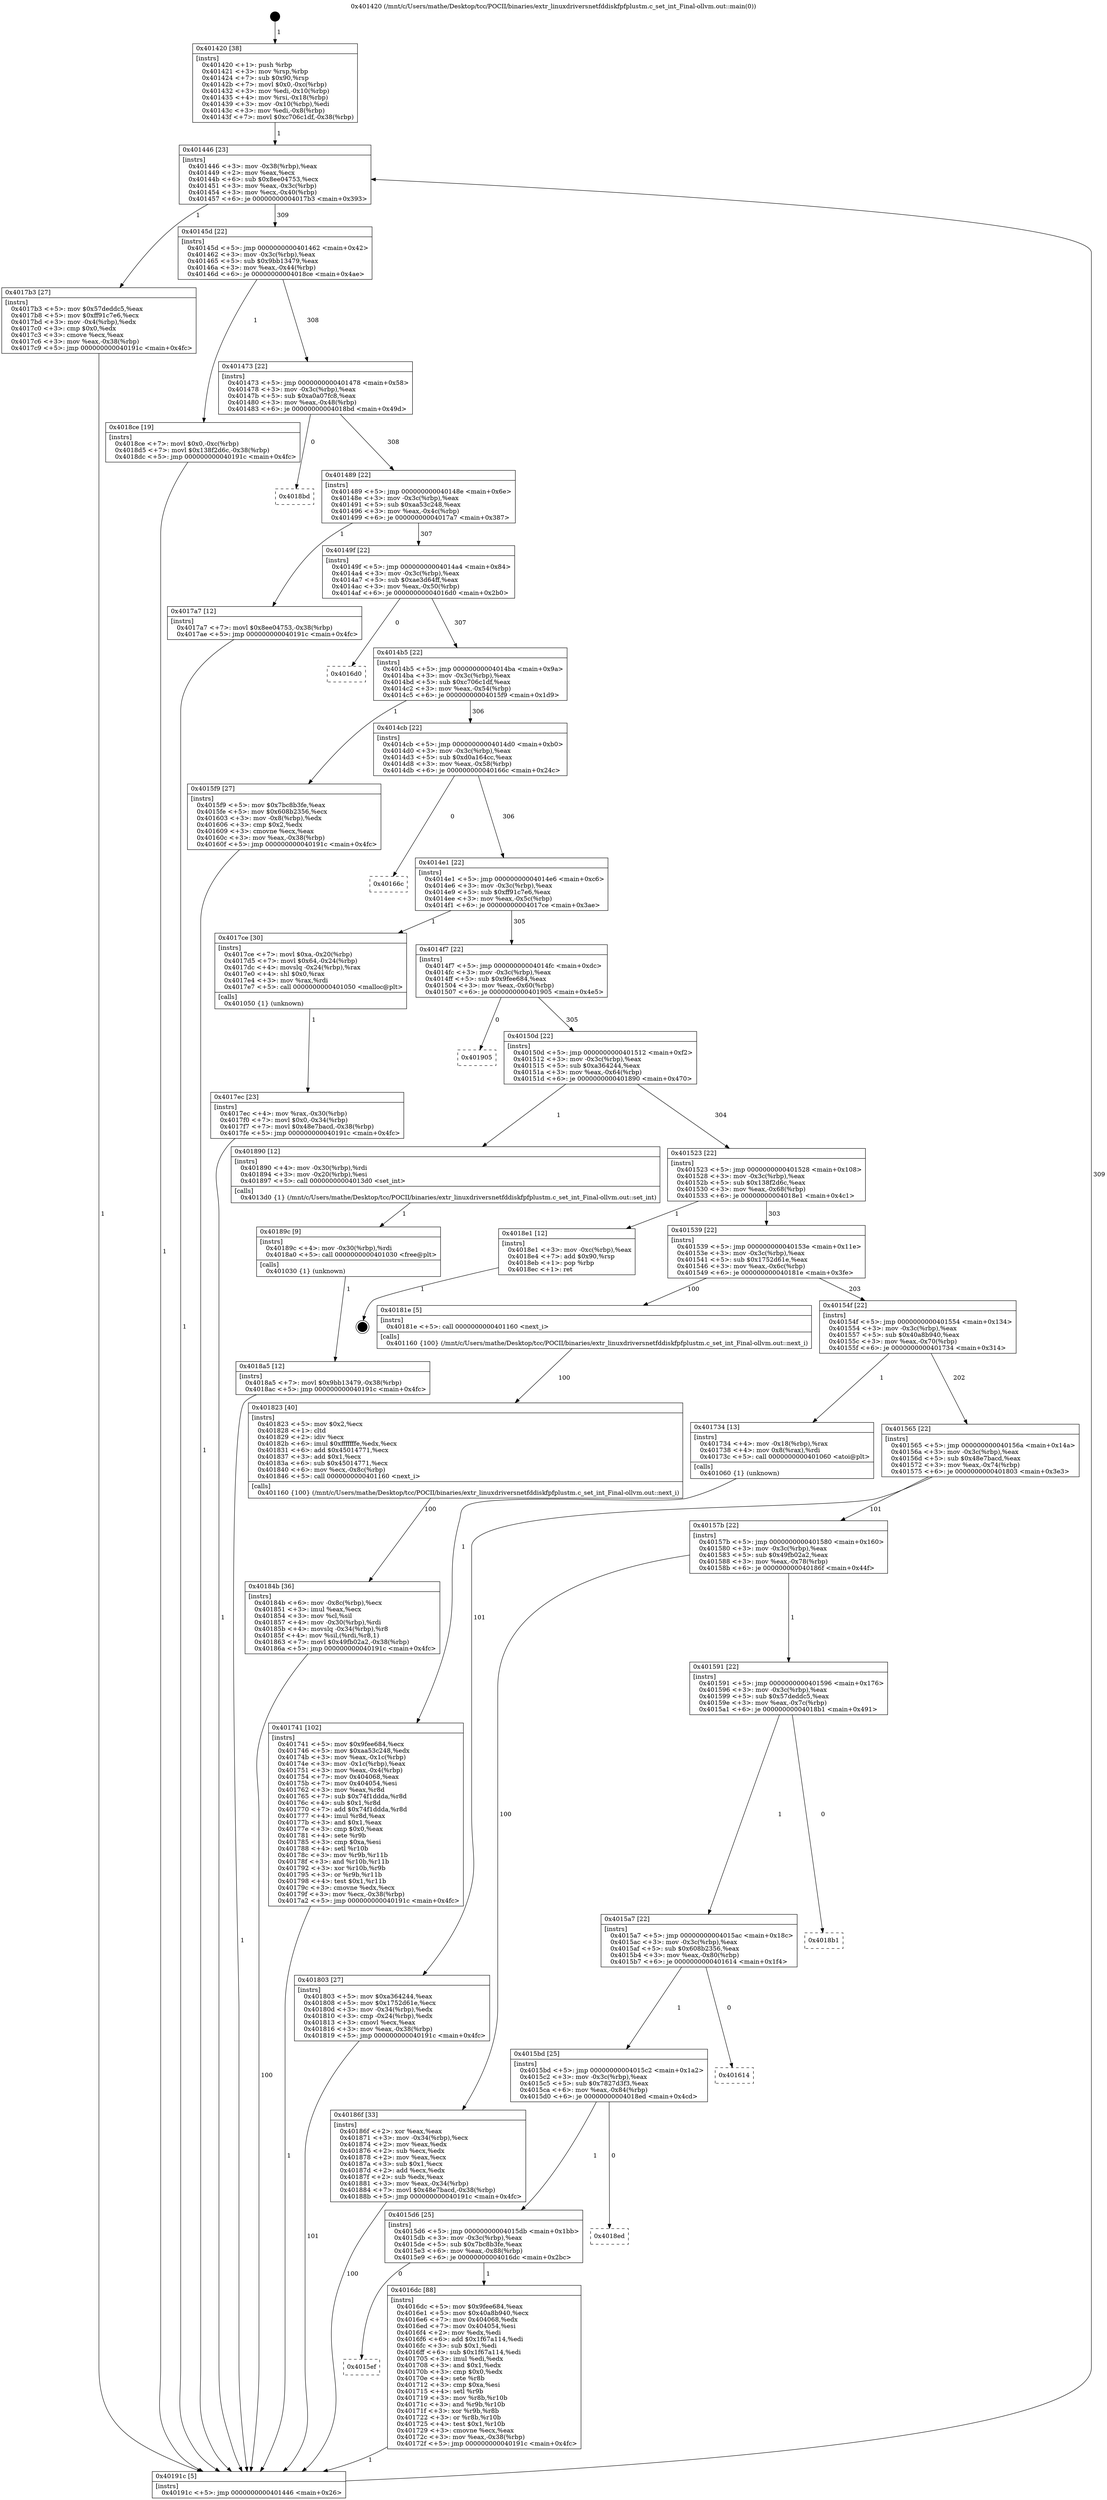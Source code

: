 digraph "0x401420" {
  label = "0x401420 (/mnt/c/Users/mathe/Desktop/tcc/POCII/binaries/extr_linuxdriversnetfddiskfpfplustm.c_set_int_Final-ollvm.out::main(0))"
  labelloc = "t"
  node[shape=record]

  Entry [label="",width=0.3,height=0.3,shape=circle,fillcolor=black,style=filled]
  "0x401446" [label="{
     0x401446 [23]\l
     | [instrs]\l
     &nbsp;&nbsp;0x401446 \<+3\>: mov -0x38(%rbp),%eax\l
     &nbsp;&nbsp;0x401449 \<+2\>: mov %eax,%ecx\l
     &nbsp;&nbsp;0x40144b \<+6\>: sub $0x8ee04753,%ecx\l
     &nbsp;&nbsp;0x401451 \<+3\>: mov %eax,-0x3c(%rbp)\l
     &nbsp;&nbsp;0x401454 \<+3\>: mov %ecx,-0x40(%rbp)\l
     &nbsp;&nbsp;0x401457 \<+6\>: je 00000000004017b3 \<main+0x393\>\l
  }"]
  "0x4017b3" [label="{
     0x4017b3 [27]\l
     | [instrs]\l
     &nbsp;&nbsp;0x4017b3 \<+5\>: mov $0x57deddc5,%eax\l
     &nbsp;&nbsp;0x4017b8 \<+5\>: mov $0xff91c7e6,%ecx\l
     &nbsp;&nbsp;0x4017bd \<+3\>: mov -0x4(%rbp),%edx\l
     &nbsp;&nbsp;0x4017c0 \<+3\>: cmp $0x0,%edx\l
     &nbsp;&nbsp;0x4017c3 \<+3\>: cmove %ecx,%eax\l
     &nbsp;&nbsp;0x4017c6 \<+3\>: mov %eax,-0x38(%rbp)\l
     &nbsp;&nbsp;0x4017c9 \<+5\>: jmp 000000000040191c \<main+0x4fc\>\l
  }"]
  "0x40145d" [label="{
     0x40145d [22]\l
     | [instrs]\l
     &nbsp;&nbsp;0x40145d \<+5\>: jmp 0000000000401462 \<main+0x42\>\l
     &nbsp;&nbsp;0x401462 \<+3\>: mov -0x3c(%rbp),%eax\l
     &nbsp;&nbsp;0x401465 \<+5\>: sub $0x9bb13479,%eax\l
     &nbsp;&nbsp;0x40146a \<+3\>: mov %eax,-0x44(%rbp)\l
     &nbsp;&nbsp;0x40146d \<+6\>: je 00000000004018ce \<main+0x4ae\>\l
  }"]
  Exit [label="",width=0.3,height=0.3,shape=circle,fillcolor=black,style=filled,peripheries=2]
  "0x4018ce" [label="{
     0x4018ce [19]\l
     | [instrs]\l
     &nbsp;&nbsp;0x4018ce \<+7\>: movl $0x0,-0xc(%rbp)\l
     &nbsp;&nbsp;0x4018d5 \<+7\>: movl $0x138f2d6c,-0x38(%rbp)\l
     &nbsp;&nbsp;0x4018dc \<+5\>: jmp 000000000040191c \<main+0x4fc\>\l
  }"]
  "0x401473" [label="{
     0x401473 [22]\l
     | [instrs]\l
     &nbsp;&nbsp;0x401473 \<+5\>: jmp 0000000000401478 \<main+0x58\>\l
     &nbsp;&nbsp;0x401478 \<+3\>: mov -0x3c(%rbp),%eax\l
     &nbsp;&nbsp;0x40147b \<+5\>: sub $0xa0a07fc8,%eax\l
     &nbsp;&nbsp;0x401480 \<+3\>: mov %eax,-0x48(%rbp)\l
     &nbsp;&nbsp;0x401483 \<+6\>: je 00000000004018bd \<main+0x49d\>\l
  }"]
  "0x4018a5" [label="{
     0x4018a5 [12]\l
     | [instrs]\l
     &nbsp;&nbsp;0x4018a5 \<+7\>: movl $0x9bb13479,-0x38(%rbp)\l
     &nbsp;&nbsp;0x4018ac \<+5\>: jmp 000000000040191c \<main+0x4fc\>\l
  }"]
  "0x4018bd" [label="{
     0x4018bd\l
  }", style=dashed]
  "0x401489" [label="{
     0x401489 [22]\l
     | [instrs]\l
     &nbsp;&nbsp;0x401489 \<+5\>: jmp 000000000040148e \<main+0x6e\>\l
     &nbsp;&nbsp;0x40148e \<+3\>: mov -0x3c(%rbp),%eax\l
     &nbsp;&nbsp;0x401491 \<+5\>: sub $0xaa53c248,%eax\l
     &nbsp;&nbsp;0x401496 \<+3\>: mov %eax,-0x4c(%rbp)\l
     &nbsp;&nbsp;0x401499 \<+6\>: je 00000000004017a7 \<main+0x387\>\l
  }"]
  "0x40189c" [label="{
     0x40189c [9]\l
     | [instrs]\l
     &nbsp;&nbsp;0x40189c \<+4\>: mov -0x30(%rbp),%rdi\l
     &nbsp;&nbsp;0x4018a0 \<+5\>: call 0000000000401030 \<free@plt\>\l
     | [calls]\l
     &nbsp;&nbsp;0x401030 \{1\} (unknown)\l
  }"]
  "0x4017a7" [label="{
     0x4017a7 [12]\l
     | [instrs]\l
     &nbsp;&nbsp;0x4017a7 \<+7\>: movl $0x8ee04753,-0x38(%rbp)\l
     &nbsp;&nbsp;0x4017ae \<+5\>: jmp 000000000040191c \<main+0x4fc\>\l
  }"]
  "0x40149f" [label="{
     0x40149f [22]\l
     | [instrs]\l
     &nbsp;&nbsp;0x40149f \<+5\>: jmp 00000000004014a4 \<main+0x84\>\l
     &nbsp;&nbsp;0x4014a4 \<+3\>: mov -0x3c(%rbp),%eax\l
     &nbsp;&nbsp;0x4014a7 \<+5\>: sub $0xae3d64ff,%eax\l
     &nbsp;&nbsp;0x4014ac \<+3\>: mov %eax,-0x50(%rbp)\l
     &nbsp;&nbsp;0x4014af \<+6\>: je 00000000004016d0 \<main+0x2b0\>\l
  }"]
  "0x40184b" [label="{
     0x40184b [36]\l
     | [instrs]\l
     &nbsp;&nbsp;0x40184b \<+6\>: mov -0x8c(%rbp),%ecx\l
     &nbsp;&nbsp;0x401851 \<+3\>: imul %eax,%ecx\l
     &nbsp;&nbsp;0x401854 \<+3\>: mov %cl,%sil\l
     &nbsp;&nbsp;0x401857 \<+4\>: mov -0x30(%rbp),%rdi\l
     &nbsp;&nbsp;0x40185b \<+4\>: movslq -0x34(%rbp),%r8\l
     &nbsp;&nbsp;0x40185f \<+4\>: mov %sil,(%rdi,%r8,1)\l
     &nbsp;&nbsp;0x401863 \<+7\>: movl $0x49fb02a2,-0x38(%rbp)\l
     &nbsp;&nbsp;0x40186a \<+5\>: jmp 000000000040191c \<main+0x4fc\>\l
  }"]
  "0x4016d0" [label="{
     0x4016d0\l
  }", style=dashed]
  "0x4014b5" [label="{
     0x4014b5 [22]\l
     | [instrs]\l
     &nbsp;&nbsp;0x4014b5 \<+5\>: jmp 00000000004014ba \<main+0x9a\>\l
     &nbsp;&nbsp;0x4014ba \<+3\>: mov -0x3c(%rbp),%eax\l
     &nbsp;&nbsp;0x4014bd \<+5\>: sub $0xc706c1df,%eax\l
     &nbsp;&nbsp;0x4014c2 \<+3\>: mov %eax,-0x54(%rbp)\l
     &nbsp;&nbsp;0x4014c5 \<+6\>: je 00000000004015f9 \<main+0x1d9\>\l
  }"]
  "0x401823" [label="{
     0x401823 [40]\l
     | [instrs]\l
     &nbsp;&nbsp;0x401823 \<+5\>: mov $0x2,%ecx\l
     &nbsp;&nbsp;0x401828 \<+1\>: cltd\l
     &nbsp;&nbsp;0x401829 \<+2\>: idiv %ecx\l
     &nbsp;&nbsp;0x40182b \<+6\>: imul $0xfffffffe,%edx,%ecx\l
     &nbsp;&nbsp;0x401831 \<+6\>: add $0x45014771,%ecx\l
     &nbsp;&nbsp;0x401837 \<+3\>: add $0x1,%ecx\l
     &nbsp;&nbsp;0x40183a \<+6\>: sub $0x45014771,%ecx\l
     &nbsp;&nbsp;0x401840 \<+6\>: mov %ecx,-0x8c(%rbp)\l
     &nbsp;&nbsp;0x401846 \<+5\>: call 0000000000401160 \<next_i\>\l
     | [calls]\l
     &nbsp;&nbsp;0x401160 \{100\} (/mnt/c/Users/mathe/Desktop/tcc/POCII/binaries/extr_linuxdriversnetfddiskfpfplustm.c_set_int_Final-ollvm.out::next_i)\l
  }"]
  "0x4015f9" [label="{
     0x4015f9 [27]\l
     | [instrs]\l
     &nbsp;&nbsp;0x4015f9 \<+5\>: mov $0x7bc8b3fe,%eax\l
     &nbsp;&nbsp;0x4015fe \<+5\>: mov $0x608b2356,%ecx\l
     &nbsp;&nbsp;0x401603 \<+3\>: mov -0x8(%rbp),%edx\l
     &nbsp;&nbsp;0x401606 \<+3\>: cmp $0x2,%edx\l
     &nbsp;&nbsp;0x401609 \<+3\>: cmovne %ecx,%eax\l
     &nbsp;&nbsp;0x40160c \<+3\>: mov %eax,-0x38(%rbp)\l
     &nbsp;&nbsp;0x40160f \<+5\>: jmp 000000000040191c \<main+0x4fc\>\l
  }"]
  "0x4014cb" [label="{
     0x4014cb [22]\l
     | [instrs]\l
     &nbsp;&nbsp;0x4014cb \<+5\>: jmp 00000000004014d0 \<main+0xb0\>\l
     &nbsp;&nbsp;0x4014d0 \<+3\>: mov -0x3c(%rbp),%eax\l
     &nbsp;&nbsp;0x4014d3 \<+5\>: sub $0xd0a164cc,%eax\l
     &nbsp;&nbsp;0x4014d8 \<+3\>: mov %eax,-0x58(%rbp)\l
     &nbsp;&nbsp;0x4014db \<+6\>: je 000000000040166c \<main+0x24c\>\l
  }"]
  "0x40191c" [label="{
     0x40191c [5]\l
     | [instrs]\l
     &nbsp;&nbsp;0x40191c \<+5\>: jmp 0000000000401446 \<main+0x26\>\l
  }"]
  "0x401420" [label="{
     0x401420 [38]\l
     | [instrs]\l
     &nbsp;&nbsp;0x401420 \<+1\>: push %rbp\l
     &nbsp;&nbsp;0x401421 \<+3\>: mov %rsp,%rbp\l
     &nbsp;&nbsp;0x401424 \<+7\>: sub $0x90,%rsp\l
     &nbsp;&nbsp;0x40142b \<+7\>: movl $0x0,-0xc(%rbp)\l
     &nbsp;&nbsp;0x401432 \<+3\>: mov %edi,-0x10(%rbp)\l
     &nbsp;&nbsp;0x401435 \<+4\>: mov %rsi,-0x18(%rbp)\l
     &nbsp;&nbsp;0x401439 \<+3\>: mov -0x10(%rbp),%edi\l
     &nbsp;&nbsp;0x40143c \<+3\>: mov %edi,-0x8(%rbp)\l
     &nbsp;&nbsp;0x40143f \<+7\>: movl $0xc706c1df,-0x38(%rbp)\l
  }"]
  "0x4017ec" [label="{
     0x4017ec [23]\l
     | [instrs]\l
     &nbsp;&nbsp;0x4017ec \<+4\>: mov %rax,-0x30(%rbp)\l
     &nbsp;&nbsp;0x4017f0 \<+7\>: movl $0x0,-0x34(%rbp)\l
     &nbsp;&nbsp;0x4017f7 \<+7\>: movl $0x48e7bacd,-0x38(%rbp)\l
     &nbsp;&nbsp;0x4017fe \<+5\>: jmp 000000000040191c \<main+0x4fc\>\l
  }"]
  "0x40166c" [label="{
     0x40166c\l
  }", style=dashed]
  "0x4014e1" [label="{
     0x4014e1 [22]\l
     | [instrs]\l
     &nbsp;&nbsp;0x4014e1 \<+5\>: jmp 00000000004014e6 \<main+0xc6\>\l
     &nbsp;&nbsp;0x4014e6 \<+3\>: mov -0x3c(%rbp),%eax\l
     &nbsp;&nbsp;0x4014e9 \<+5\>: sub $0xff91c7e6,%eax\l
     &nbsp;&nbsp;0x4014ee \<+3\>: mov %eax,-0x5c(%rbp)\l
     &nbsp;&nbsp;0x4014f1 \<+6\>: je 00000000004017ce \<main+0x3ae\>\l
  }"]
  "0x401741" [label="{
     0x401741 [102]\l
     | [instrs]\l
     &nbsp;&nbsp;0x401741 \<+5\>: mov $0x9fee684,%ecx\l
     &nbsp;&nbsp;0x401746 \<+5\>: mov $0xaa53c248,%edx\l
     &nbsp;&nbsp;0x40174b \<+3\>: mov %eax,-0x1c(%rbp)\l
     &nbsp;&nbsp;0x40174e \<+3\>: mov -0x1c(%rbp),%eax\l
     &nbsp;&nbsp;0x401751 \<+3\>: mov %eax,-0x4(%rbp)\l
     &nbsp;&nbsp;0x401754 \<+7\>: mov 0x404068,%eax\l
     &nbsp;&nbsp;0x40175b \<+7\>: mov 0x404054,%esi\l
     &nbsp;&nbsp;0x401762 \<+3\>: mov %eax,%r8d\l
     &nbsp;&nbsp;0x401765 \<+7\>: sub $0x74f1ddda,%r8d\l
     &nbsp;&nbsp;0x40176c \<+4\>: sub $0x1,%r8d\l
     &nbsp;&nbsp;0x401770 \<+7\>: add $0x74f1ddda,%r8d\l
     &nbsp;&nbsp;0x401777 \<+4\>: imul %r8d,%eax\l
     &nbsp;&nbsp;0x40177b \<+3\>: and $0x1,%eax\l
     &nbsp;&nbsp;0x40177e \<+3\>: cmp $0x0,%eax\l
     &nbsp;&nbsp;0x401781 \<+4\>: sete %r9b\l
     &nbsp;&nbsp;0x401785 \<+3\>: cmp $0xa,%esi\l
     &nbsp;&nbsp;0x401788 \<+4\>: setl %r10b\l
     &nbsp;&nbsp;0x40178c \<+3\>: mov %r9b,%r11b\l
     &nbsp;&nbsp;0x40178f \<+3\>: and %r10b,%r11b\l
     &nbsp;&nbsp;0x401792 \<+3\>: xor %r10b,%r9b\l
     &nbsp;&nbsp;0x401795 \<+3\>: or %r9b,%r11b\l
     &nbsp;&nbsp;0x401798 \<+4\>: test $0x1,%r11b\l
     &nbsp;&nbsp;0x40179c \<+3\>: cmovne %edx,%ecx\l
     &nbsp;&nbsp;0x40179f \<+3\>: mov %ecx,-0x38(%rbp)\l
     &nbsp;&nbsp;0x4017a2 \<+5\>: jmp 000000000040191c \<main+0x4fc\>\l
  }"]
  "0x4017ce" [label="{
     0x4017ce [30]\l
     | [instrs]\l
     &nbsp;&nbsp;0x4017ce \<+7\>: movl $0xa,-0x20(%rbp)\l
     &nbsp;&nbsp;0x4017d5 \<+7\>: movl $0x64,-0x24(%rbp)\l
     &nbsp;&nbsp;0x4017dc \<+4\>: movslq -0x24(%rbp),%rax\l
     &nbsp;&nbsp;0x4017e0 \<+4\>: shl $0x0,%rax\l
     &nbsp;&nbsp;0x4017e4 \<+3\>: mov %rax,%rdi\l
     &nbsp;&nbsp;0x4017e7 \<+5\>: call 0000000000401050 \<malloc@plt\>\l
     | [calls]\l
     &nbsp;&nbsp;0x401050 \{1\} (unknown)\l
  }"]
  "0x4014f7" [label="{
     0x4014f7 [22]\l
     | [instrs]\l
     &nbsp;&nbsp;0x4014f7 \<+5\>: jmp 00000000004014fc \<main+0xdc\>\l
     &nbsp;&nbsp;0x4014fc \<+3\>: mov -0x3c(%rbp),%eax\l
     &nbsp;&nbsp;0x4014ff \<+5\>: sub $0x9fee684,%eax\l
     &nbsp;&nbsp;0x401504 \<+3\>: mov %eax,-0x60(%rbp)\l
     &nbsp;&nbsp;0x401507 \<+6\>: je 0000000000401905 \<main+0x4e5\>\l
  }"]
  "0x4015ef" [label="{
     0x4015ef\l
  }", style=dashed]
  "0x401905" [label="{
     0x401905\l
  }", style=dashed]
  "0x40150d" [label="{
     0x40150d [22]\l
     | [instrs]\l
     &nbsp;&nbsp;0x40150d \<+5\>: jmp 0000000000401512 \<main+0xf2\>\l
     &nbsp;&nbsp;0x401512 \<+3\>: mov -0x3c(%rbp),%eax\l
     &nbsp;&nbsp;0x401515 \<+5\>: sub $0xa364244,%eax\l
     &nbsp;&nbsp;0x40151a \<+3\>: mov %eax,-0x64(%rbp)\l
     &nbsp;&nbsp;0x40151d \<+6\>: je 0000000000401890 \<main+0x470\>\l
  }"]
  "0x4016dc" [label="{
     0x4016dc [88]\l
     | [instrs]\l
     &nbsp;&nbsp;0x4016dc \<+5\>: mov $0x9fee684,%eax\l
     &nbsp;&nbsp;0x4016e1 \<+5\>: mov $0x40a8b940,%ecx\l
     &nbsp;&nbsp;0x4016e6 \<+7\>: mov 0x404068,%edx\l
     &nbsp;&nbsp;0x4016ed \<+7\>: mov 0x404054,%esi\l
     &nbsp;&nbsp;0x4016f4 \<+2\>: mov %edx,%edi\l
     &nbsp;&nbsp;0x4016f6 \<+6\>: add $0x1f67a114,%edi\l
     &nbsp;&nbsp;0x4016fc \<+3\>: sub $0x1,%edi\l
     &nbsp;&nbsp;0x4016ff \<+6\>: sub $0x1f67a114,%edi\l
     &nbsp;&nbsp;0x401705 \<+3\>: imul %edi,%edx\l
     &nbsp;&nbsp;0x401708 \<+3\>: and $0x1,%edx\l
     &nbsp;&nbsp;0x40170b \<+3\>: cmp $0x0,%edx\l
     &nbsp;&nbsp;0x40170e \<+4\>: sete %r8b\l
     &nbsp;&nbsp;0x401712 \<+3\>: cmp $0xa,%esi\l
     &nbsp;&nbsp;0x401715 \<+4\>: setl %r9b\l
     &nbsp;&nbsp;0x401719 \<+3\>: mov %r8b,%r10b\l
     &nbsp;&nbsp;0x40171c \<+3\>: and %r9b,%r10b\l
     &nbsp;&nbsp;0x40171f \<+3\>: xor %r9b,%r8b\l
     &nbsp;&nbsp;0x401722 \<+3\>: or %r8b,%r10b\l
     &nbsp;&nbsp;0x401725 \<+4\>: test $0x1,%r10b\l
     &nbsp;&nbsp;0x401729 \<+3\>: cmovne %ecx,%eax\l
     &nbsp;&nbsp;0x40172c \<+3\>: mov %eax,-0x38(%rbp)\l
     &nbsp;&nbsp;0x40172f \<+5\>: jmp 000000000040191c \<main+0x4fc\>\l
  }"]
  "0x401890" [label="{
     0x401890 [12]\l
     | [instrs]\l
     &nbsp;&nbsp;0x401890 \<+4\>: mov -0x30(%rbp),%rdi\l
     &nbsp;&nbsp;0x401894 \<+3\>: mov -0x20(%rbp),%esi\l
     &nbsp;&nbsp;0x401897 \<+5\>: call 00000000004013d0 \<set_int\>\l
     | [calls]\l
     &nbsp;&nbsp;0x4013d0 \{1\} (/mnt/c/Users/mathe/Desktop/tcc/POCII/binaries/extr_linuxdriversnetfddiskfpfplustm.c_set_int_Final-ollvm.out::set_int)\l
  }"]
  "0x401523" [label="{
     0x401523 [22]\l
     | [instrs]\l
     &nbsp;&nbsp;0x401523 \<+5\>: jmp 0000000000401528 \<main+0x108\>\l
     &nbsp;&nbsp;0x401528 \<+3\>: mov -0x3c(%rbp),%eax\l
     &nbsp;&nbsp;0x40152b \<+5\>: sub $0x138f2d6c,%eax\l
     &nbsp;&nbsp;0x401530 \<+3\>: mov %eax,-0x68(%rbp)\l
     &nbsp;&nbsp;0x401533 \<+6\>: je 00000000004018e1 \<main+0x4c1\>\l
  }"]
  "0x4015d6" [label="{
     0x4015d6 [25]\l
     | [instrs]\l
     &nbsp;&nbsp;0x4015d6 \<+5\>: jmp 00000000004015db \<main+0x1bb\>\l
     &nbsp;&nbsp;0x4015db \<+3\>: mov -0x3c(%rbp),%eax\l
     &nbsp;&nbsp;0x4015de \<+5\>: sub $0x7bc8b3fe,%eax\l
     &nbsp;&nbsp;0x4015e3 \<+6\>: mov %eax,-0x88(%rbp)\l
     &nbsp;&nbsp;0x4015e9 \<+6\>: je 00000000004016dc \<main+0x2bc\>\l
  }"]
  "0x4018e1" [label="{
     0x4018e1 [12]\l
     | [instrs]\l
     &nbsp;&nbsp;0x4018e1 \<+3\>: mov -0xc(%rbp),%eax\l
     &nbsp;&nbsp;0x4018e4 \<+7\>: add $0x90,%rsp\l
     &nbsp;&nbsp;0x4018eb \<+1\>: pop %rbp\l
     &nbsp;&nbsp;0x4018ec \<+1\>: ret\l
  }"]
  "0x401539" [label="{
     0x401539 [22]\l
     | [instrs]\l
     &nbsp;&nbsp;0x401539 \<+5\>: jmp 000000000040153e \<main+0x11e\>\l
     &nbsp;&nbsp;0x40153e \<+3\>: mov -0x3c(%rbp),%eax\l
     &nbsp;&nbsp;0x401541 \<+5\>: sub $0x1752d61e,%eax\l
     &nbsp;&nbsp;0x401546 \<+3\>: mov %eax,-0x6c(%rbp)\l
     &nbsp;&nbsp;0x401549 \<+6\>: je 000000000040181e \<main+0x3fe\>\l
  }"]
  "0x4018ed" [label="{
     0x4018ed\l
  }", style=dashed]
  "0x40181e" [label="{
     0x40181e [5]\l
     | [instrs]\l
     &nbsp;&nbsp;0x40181e \<+5\>: call 0000000000401160 \<next_i\>\l
     | [calls]\l
     &nbsp;&nbsp;0x401160 \{100\} (/mnt/c/Users/mathe/Desktop/tcc/POCII/binaries/extr_linuxdriversnetfddiskfpfplustm.c_set_int_Final-ollvm.out::next_i)\l
  }"]
  "0x40154f" [label="{
     0x40154f [22]\l
     | [instrs]\l
     &nbsp;&nbsp;0x40154f \<+5\>: jmp 0000000000401554 \<main+0x134\>\l
     &nbsp;&nbsp;0x401554 \<+3\>: mov -0x3c(%rbp),%eax\l
     &nbsp;&nbsp;0x401557 \<+5\>: sub $0x40a8b940,%eax\l
     &nbsp;&nbsp;0x40155c \<+3\>: mov %eax,-0x70(%rbp)\l
     &nbsp;&nbsp;0x40155f \<+6\>: je 0000000000401734 \<main+0x314\>\l
  }"]
  "0x4015bd" [label="{
     0x4015bd [25]\l
     | [instrs]\l
     &nbsp;&nbsp;0x4015bd \<+5\>: jmp 00000000004015c2 \<main+0x1a2\>\l
     &nbsp;&nbsp;0x4015c2 \<+3\>: mov -0x3c(%rbp),%eax\l
     &nbsp;&nbsp;0x4015c5 \<+5\>: sub $0x7827d3f3,%eax\l
     &nbsp;&nbsp;0x4015ca \<+6\>: mov %eax,-0x84(%rbp)\l
     &nbsp;&nbsp;0x4015d0 \<+6\>: je 00000000004018ed \<main+0x4cd\>\l
  }"]
  "0x401734" [label="{
     0x401734 [13]\l
     | [instrs]\l
     &nbsp;&nbsp;0x401734 \<+4\>: mov -0x18(%rbp),%rax\l
     &nbsp;&nbsp;0x401738 \<+4\>: mov 0x8(%rax),%rdi\l
     &nbsp;&nbsp;0x40173c \<+5\>: call 0000000000401060 \<atoi@plt\>\l
     | [calls]\l
     &nbsp;&nbsp;0x401060 \{1\} (unknown)\l
  }"]
  "0x401565" [label="{
     0x401565 [22]\l
     | [instrs]\l
     &nbsp;&nbsp;0x401565 \<+5\>: jmp 000000000040156a \<main+0x14a\>\l
     &nbsp;&nbsp;0x40156a \<+3\>: mov -0x3c(%rbp),%eax\l
     &nbsp;&nbsp;0x40156d \<+5\>: sub $0x48e7bacd,%eax\l
     &nbsp;&nbsp;0x401572 \<+3\>: mov %eax,-0x74(%rbp)\l
     &nbsp;&nbsp;0x401575 \<+6\>: je 0000000000401803 \<main+0x3e3\>\l
  }"]
  "0x401614" [label="{
     0x401614\l
  }", style=dashed]
  "0x401803" [label="{
     0x401803 [27]\l
     | [instrs]\l
     &nbsp;&nbsp;0x401803 \<+5\>: mov $0xa364244,%eax\l
     &nbsp;&nbsp;0x401808 \<+5\>: mov $0x1752d61e,%ecx\l
     &nbsp;&nbsp;0x40180d \<+3\>: mov -0x34(%rbp),%edx\l
     &nbsp;&nbsp;0x401810 \<+3\>: cmp -0x24(%rbp),%edx\l
     &nbsp;&nbsp;0x401813 \<+3\>: cmovl %ecx,%eax\l
     &nbsp;&nbsp;0x401816 \<+3\>: mov %eax,-0x38(%rbp)\l
     &nbsp;&nbsp;0x401819 \<+5\>: jmp 000000000040191c \<main+0x4fc\>\l
  }"]
  "0x40157b" [label="{
     0x40157b [22]\l
     | [instrs]\l
     &nbsp;&nbsp;0x40157b \<+5\>: jmp 0000000000401580 \<main+0x160\>\l
     &nbsp;&nbsp;0x401580 \<+3\>: mov -0x3c(%rbp),%eax\l
     &nbsp;&nbsp;0x401583 \<+5\>: sub $0x49fb02a2,%eax\l
     &nbsp;&nbsp;0x401588 \<+3\>: mov %eax,-0x78(%rbp)\l
     &nbsp;&nbsp;0x40158b \<+6\>: je 000000000040186f \<main+0x44f\>\l
  }"]
  "0x4015a7" [label="{
     0x4015a7 [22]\l
     | [instrs]\l
     &nbsp;&nbsp;0x4015a7 \<+5\>: jmp 00000000004015ac \<main+0x18c\>\l
     &nbsp;&nbsp;0x4015ac \<+3\>: mov -0x3c(%rbp),%eax\l
     &nbsp;&nbsp;0x4015af \<+5\>: sub $0x608b2356,%eax\l
     &nbsp;&nbsp;0x4015b4 \<+3\>: mov %eax,-0x80(%rbp)\l
     &nbsp;&nbsp;0x4015b7 \<+6\>: je 0000000000401614 \<main+0x1f4\>\l
  }"]
  "0x40186f" [label="{
     0x40186f [33]\l
     | [instrs]\l
     &nbsp;&nbsp;0x40186f \<+2\>: xor %eax,%eax\l
     &nbsp;&nbsp;0x401871 \<+3\>: mov -0x34(%rbp),%ecx\l
     &nbsp;&nbsp;0x401874 \<+2\>: mov %eax,%edx\l
     &nbsp;&nbsp;0x401876 \<+2\>: sub %ecx,%edx\l
     &nbsp;&nbsp;0x401878 \<+2\>: mov %eax,%ecx\l
     &nbsp;&nbsp;0x40187a \<+3\>: sub $0x1,%ecx\l
     &nbsp;&nbsp;0x40187d \<+2\>: add %ecx,%edx\l
     &nbsp;&nbsp;0x40187f \<+2\>: sub %edx,%eax\l
     &nbsp;&nbsp;0x401881 \<+3\>: mov %eax,-0x34(%rbp)\l
     &nbsp;&nbsp;0x401884 \<+7\>: movl $0x48e7bacd,-0x38(%rbp)\l
     &nbsp;&nbsp;0x40188b \<+5\>: jmp 000000000040191c \<main+0x4fc\>\l
  }"]
  "0x401591" [label="{
     0x401591 [22]\l
     | [instrs]\l
     &nbsp;&nbsp;0x401591 \<+5\>: jmp 0000000000401596 \<main+0x176\>\l
     &nbsp;&nbsp;0x401596 \<+3\>: mov -0x3c(%rbp),%eax\l
     &nbsp;&nbsp;0x401599 \<+5\>: sub $0x57deddc5,%eax\l
     &nbsp;&nbsp;0x40159e \<+3\>: mov %eax,-0x7c(%rbp)\l
     &nbsp;&nbsp;0x4015a1 \<+6\>: je 00000000004018b1 \<main+0x491\>\l
  }"]
  "0x4018b1" [label="{
     0x4018b1\l
  }", style=dashed]
  Entry -> "0x401420" [label=" 1"]
  "0x401446" -> "0x4017b3" [label=" 1"]
  "0x401446" -> "0x40145d" [label=" 309"]
  "0x4018e1" -> Exit [label=" 1"]
  "0x40145d" -> "0x4018ce" [label=" 1"]
  "0x40145d" -> "0x401473" [label=" 308"]
  "0x4018ce" -> "0x40191c" [label=" 1"]
  "0x401473" -> "0x4018bd" [label=" 0"]
  "0x401473" -> "0x401489" [label=" 308"]
  "0x4018a5" -> "0x40191c" [label=" 1"]
  "0x401489" -> "0x4017a7" [label=" 1"]
  "0x401489" -> "0x40149f" [label=" 307"]
  "0x40189c" -> "0x4018a5" [label=" 1"]
  "0x40149f" -> "0x4016d0" [label=" 0"]
  "0x40149f" -> "0x4014b5" [label=" 307"]
  "0x401890" -> "0x40189c" [label=" 1"]
  "0x4014b5" -> "0x4015f9" [label=" 1"]
  "0x4014b5" -> "0x4014cb" [label=" 306"]
  "0x4015f9" -> "0x40191c" [label=" 1"]
  "0x401420" -> "0x401446" [label=" 1"]
  "0x40191c" -> "0x401446" [label=" 309"]
  "0x40186f" -> "0x40191c" [label=" 100"]
  "0x4014cb" -> "0x40166c" [label=" 0"]
  "0x4014cb" -> "0x4014e1" [label=" 306"]
  "0x40184b" -> "0x40191c" [label=" 100"]
  "0x4014e1" -> "0x4017ce" [label=" 1"]
  "0x4014e1" -> "0x4014f7" [label=" 305"]
  "0x401823" -> "0x40184b" [label=" 100"]
  "0x4014f7" -> "0x401905" [label=" 0"]
  "0x4014f7" -> "0x40150d" [label=" 305"]
  "0x40181e" -> "0x401823" [label=" 100"]
  "0x40150d" -> "0x401890" [label=" 1"]
  "0x40150d" -> "0x401523" [label=" 304"]
  "0x401803" -> "0x40191c" [label=" 101"]
  "0x401523" -> "0x4018e1" [label=" 1"]
  "0x401523" -> "0x401539" [label=" 303"]
  "0x4017ce" -> "0x4017ec" [label=" 1"]
  "0x401539" -> "0x40181e" [label=" 100"]
  "0x401539" -> "0x40154f" [label=" 203"]
  "0x4017b3" -> "0x40191c" [label=" 1"]
  "0x40154f" -> "0x401734" [label=" 1"]
  "0x40154f" -> "0x401565" [label=" 202"]
  "0x401741" -> "0x40191c" [label=" 1"]
  "0x401565" -> "0x401803" [label=" 101"]
  "0x401565" -> "0x40157b" [label=" 101"]
  "0x401734" -> "0x401741" [label=" 1"]
  "0x40157b" -> "0x40186f" [label=" 100"]
  "0x40157b" -> "0x401591" [label=" 1"]
  "0x4015d6" -> "0x4015ef" [label=" 0"]
  "0x401591" -> "0x4018b1" [label=" 0"]
  "0x401591" -> "0x4015a7" [label=" 1"]
  "0x4016dc" -> "0x40191c" [label=" 1"]
  "0x4015a7" -> "0x401614" [label=" 0"]
  "0x4015a7" -> "0x4015bd" [label=" 1"]
  "0x4017a7" -> "0x40191c" [label=" 1"]
  "0x4015bd" -> "0x4018ed" [label=" 0"]
  "0x4015bd" -> "0x4015d6" [label=" 1"]
  "0x4017ec" -> "0x40191c" [label=" 1"]
  "0x4015d6" -> "0x4016dc" [label=" 1"]
}

